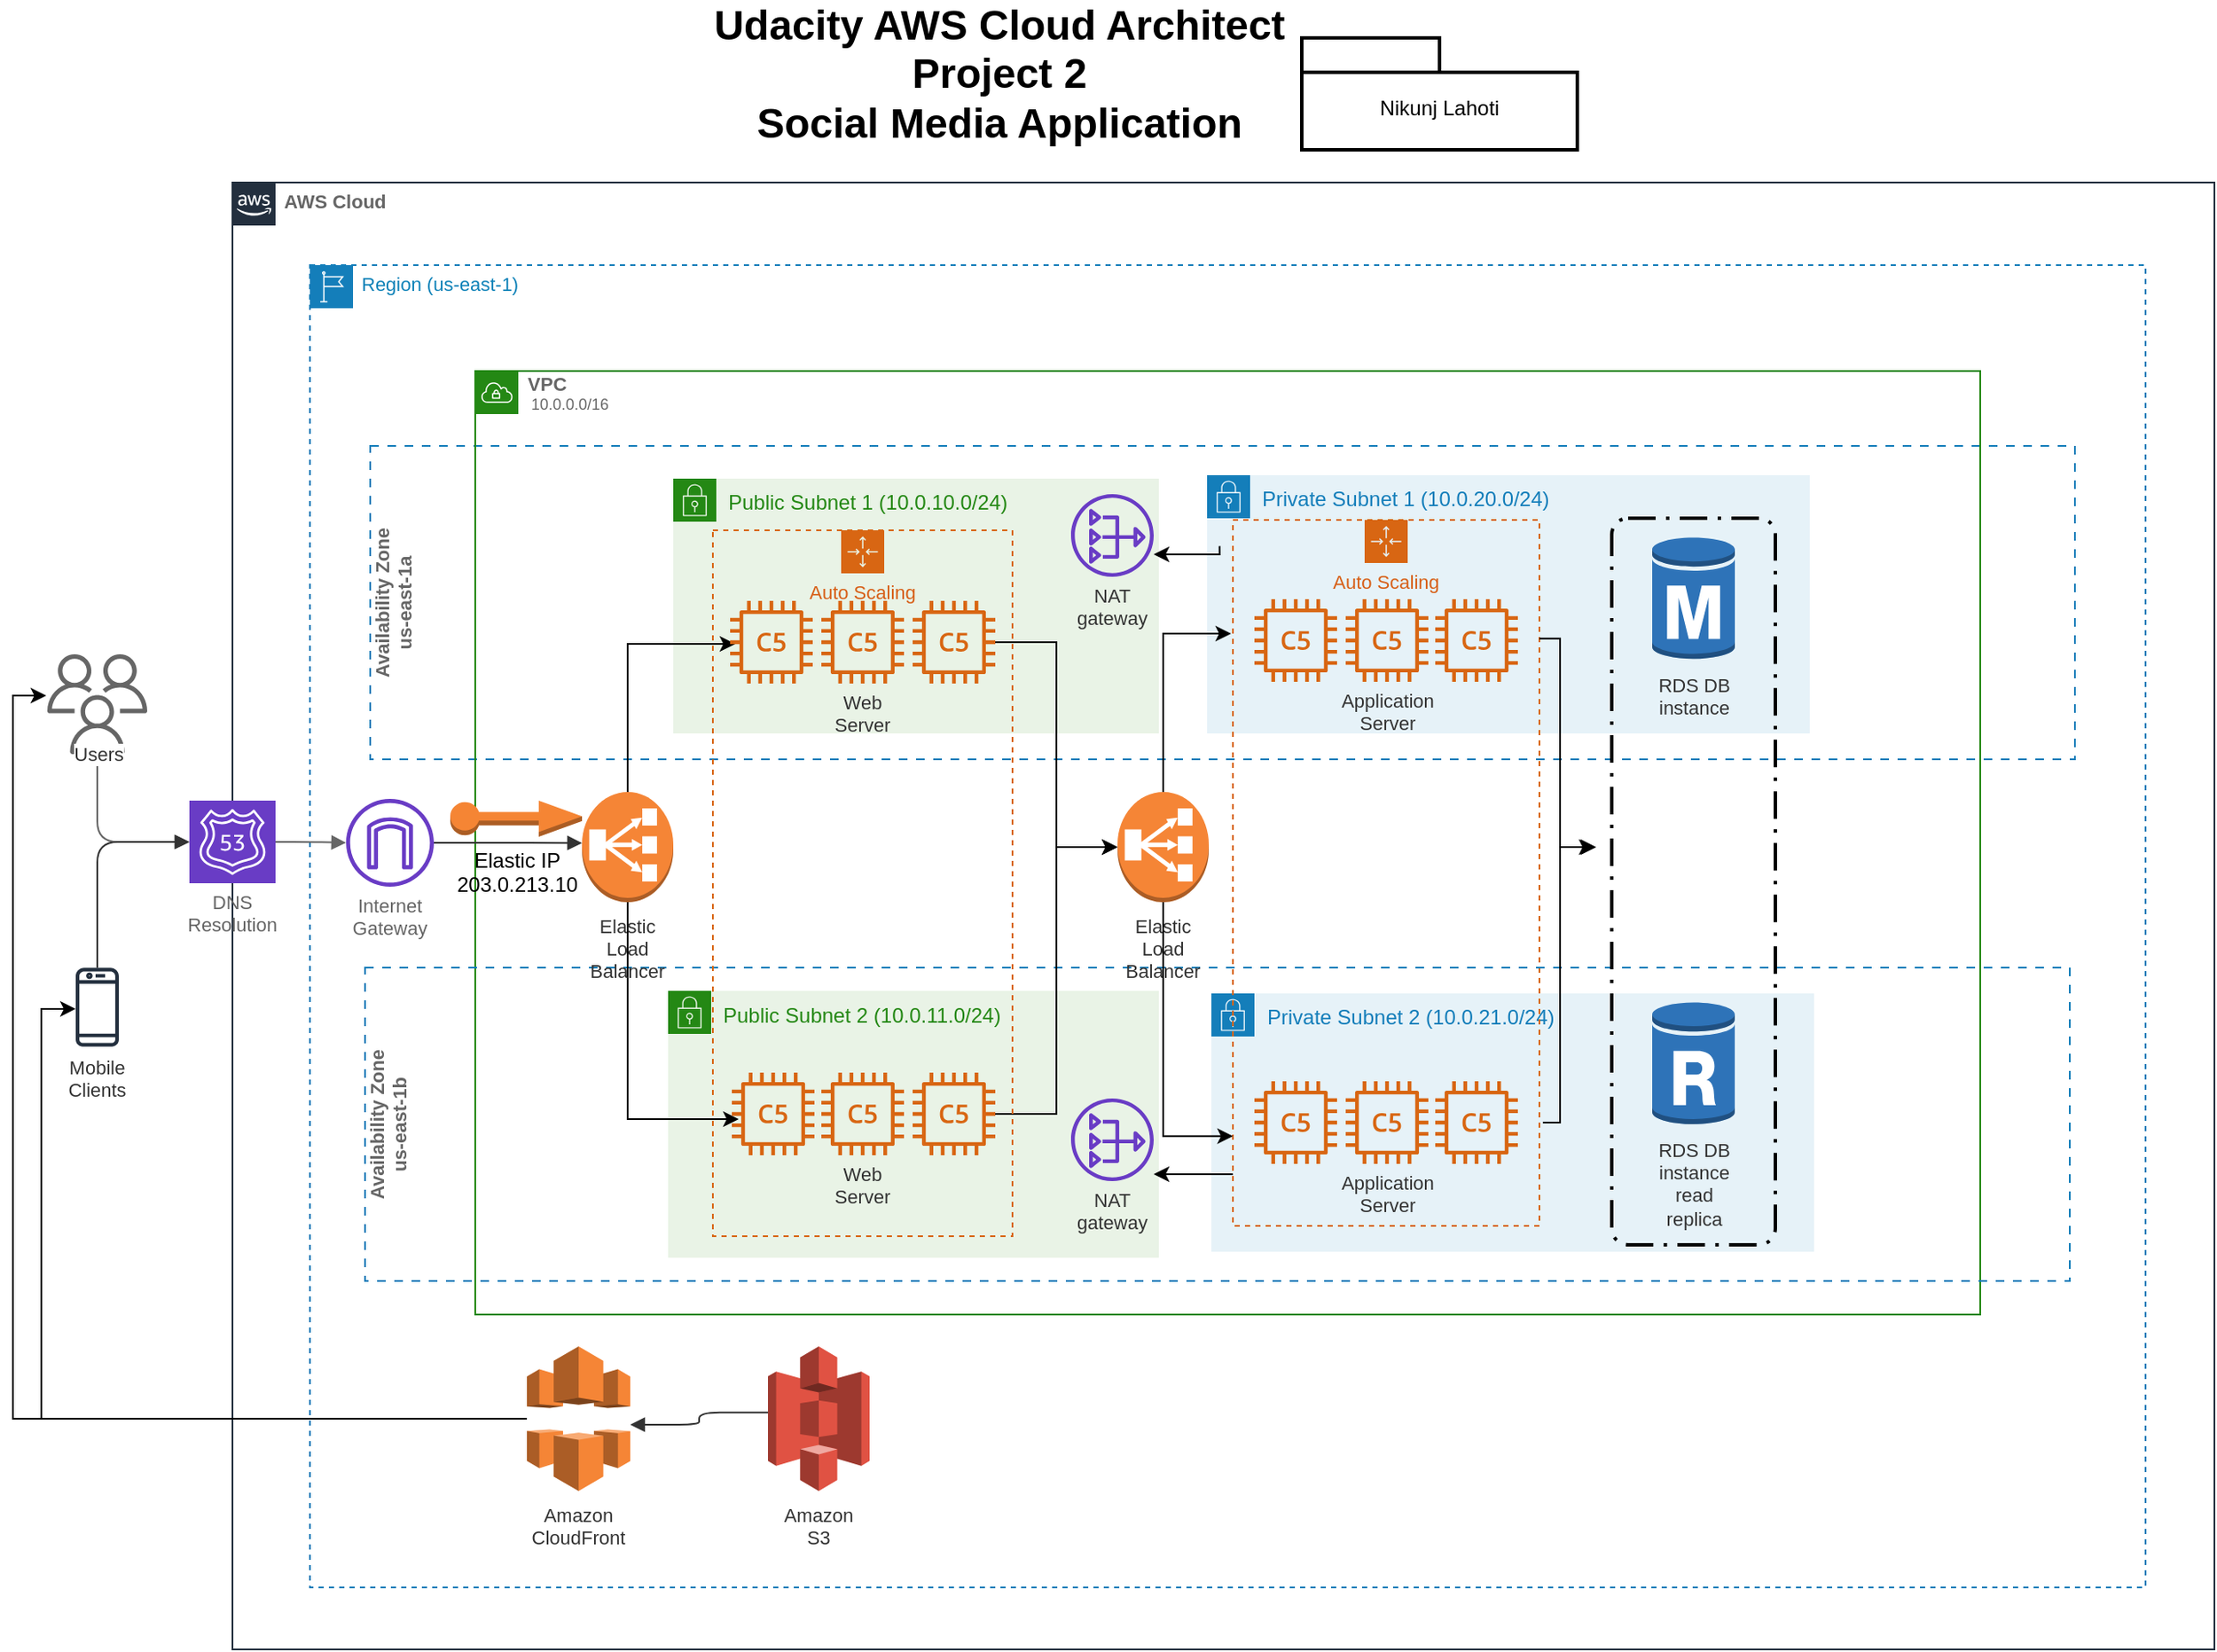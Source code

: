 <mxfile version="13.1.5" type="device"><diagram id="qxD59MQx-to-Ljwut6N5" name="Page-1"><mxGraphModel dx="1038" dy="547" grid="1" gridSize="10" guides="1" tooltips="1" connect="1" arrows="1" fold="1" page="1" pageScale="1" pageWidth="850" pageHeight="1100" math="0" shadow="0"><root><mxCell id="0"/><mxCell id="1" parent="0"/><UserObject label="" lucidchartObjectId="MXm-wslIyknv" id="JJdmO4S8LPMB_QTtlkJ9-4"><mxCell style="html=1;whiteSpace=wrap;verticalAlign=top;fillColor=none;fillOpacity=100;dashed=1;dashPattern=5 5;fontColor=#0E82B8;strokeOpacity=100;strokeColor=#147eba;fontSize=11;align=center;spacing=0;" parent="1" vertex="1"><mxGeometry x="249" y="297" width="990" height="182" as="geometry"/></mxCell></UserObject><mxCell id="JJdmO4S8LPMB_QTtlkJ9-85" value="Private Subnet 2 (10.0.21.0/24)" style="points=[[0,0],[0.25,0],[0.5,0],[0.75,0],[1,0],[1,0.25],[1,0.5],[1,0.75],[1,1],[0.75,1],[0.5,1],[0.25,1],[0,1],[0,0.75],[0,0.5],[0,0.25]];outlineConnect=0;gradientColor=none;html=1;whiteSpace=wrap;fontSize=12;fontStyle=0;shape=mxgraph.aws4.group;grIcon=mxgraph.aws4.group_security_group;grStroke=0;strokeColor=#147EBA;fillColor=#E6F2F8;verticalAlign=top;align=left;spacingLeft=30;fontColor=#147EBA;dashed=0;shadow=0;" parent="1" vertex="1"><mxGeometry x="737.5" y="615" width="350" height="150" as="geometry"/></mxCell><mxCell id="JJdmO4S8LPMB_QTtlkJ9-84" value="Private Subnet 1 (10.0.20.0/24)" style="points=[[0,0],[0.25,0],[0.5,0],[0.75,0],[1,0],[1,0.25],[1,0.5],[1,0.75],[1,1],[0.75,1],[0.5,1],[0.25,1],[0,1],[0,0.75],[0,0.5],[0,0.25]];outlineConnect=0;gradientColor=none;html=1;whiteSpace=wrap;fontSize=12;fontStyle=0;shape=mxgraph.aws4.group;grIcon=mxgraph.aws4.group_security_group;grStroke=0;strokeColor=#147EBA;fillColor=#E6F2F8;verticalAlign=top;align=left;spacingLeft=30;fontColor=#147EBA;dashed=0;shadow=0;" parent="1" vertex="1"><mxGeometry x="735" y="314" width="350" height="150" as="geometry"/></mxCell><UserObject label="Auto Scaling" lucidchartObjectId="De12LmXbQmLd" id="JJdmO4S8LPMB_QTtlkJ9-56"><mxCell style="html=1;whiteSpace=wrap;shape=mxgraph.aws4.groupCenter;grIcon=mxgraph.aws4.group_auto_scaling_group;grStroke=1;verticalAlign=top;fillColor=none;fillOpacity=100;fontColor=#D75F17;spacingTop=25;fillColor=none;fontSize=11;spacing=0;strokeColor=#d86613;strokeOpacity=100;rounded=1;absoluteArcSize=1;arcSize=9.6;dashed=1;part=1;" parent="1" vertex="1"><mxGeometry x="750" y="340" width="178" height="410" as="geometry"/></mxCell></UserObject><UserObject label="&lt;div&gt;&lt;span style=&quot;font-size: 11px ; color: #666666 ; font-weight: bold ; text-align: center&quot;&gt;&amp;nbsp;&amp;nbsp;&amp;nbsp;&amp;nbsp;&amp;nbsp;&amp;nbsp;&amp;nbsp;&amp;nbsp;&amp;nbsp; VPC&lt;/span&gt;&lt;/div&gt;&lt;div&gt;&lt;span style=&quot;font-size: 11px ; color: #666666 ; font-weight: bold ; text-align: center&quot;&gt;&lt;/span&gt;&lt;/div&gt;&lt;div style=&quot;font-size: 9px ; color: #666666 ; text-align: left&quot;&gt;&amp;nbsp;&amp;nbsp;&amp;nbsp;&amp;nbsp;&amp;nbsp;&amp;nbsp;&amp;nbsp;&amp;nbsp;&amp;nbsp;&amp;nbsp;&amp;nbsp;&amp;nbsp; 10.0.0.0/16&lt;/div&gt;" lucidchartObjectId="MXm-Ot4Srksy" id="JJdmO4S8LPMB_QTtlkJ9-20"><mxCell style="html=1;whiteSpace=wrap;shape=mxgraph.aws4.group;grIcon=mxgraph.aws4.group_vpc;verticalAlign=top;align=left;spacingLeft=30;fillOpacity=100;fontColor=#2C8723;fillColor=none;overflow=width;html=1;spacing=0;strokeColor=#248814;strokeOpacity=100;part=1;" parent="1" vertex="1"><mxGeometry x="310" y="253.5" width="874" height="548" as="geometry"/></mxCell></UserObject><mxCell id="JJdmO4S8LPMB_QTtlkJ9-6" value="" style="group;dropTarget=0;" parent="1" vertex="1"><mxGeometry x="170" y="600" width="1066" height="182" as="geometry"/></mxCell><UserObject label="" lucidchartObjectId="MXm-uQ9Fi189" id="JJdmO4S8LPMB_QTtlkJ9-7"><mxCell style="html=1;whiteSpace=wrap;verticalAlign=top;fillColor=none;fillOpacity=100;dashed=1;dashPattern=5 5;fontColor=#0E82B8;strokeOpacity=100;strokeColor=#147eba;fontSize=11;align=center;spacing=0;" parent="JJdmO4S8LPMB_QTtlkJ9-6" vertex="1"><mxGeometry x="76" width="990" height="182" as="geometry"/></mxCell></UserObject><UserObject label="&lt;div&gt;Availability Zone&lt;/div&gt;&lt;div&gt;us-east-1b&lt;br&gt;&lt;/div&gt;" lucidchartObjectId="MXm--cmC_LhQ" id="JJdmO4S8LPMB_QTtlkJ9-8"><mxCell style="html=1;whiteSpace=wrap;;fontSize=11;fontColor=#666666;fontStyle=1;align=center;spacing=3;verticalAlign=bottom;strokeOpacity=0;fillOpacity=0;rotation=-90;fillColor=#ffffff;" parent="JJdmO4S8LPMB_QTtlkJ9-6" vertex="1"><mxGeometry y="76" width="182" height="30" as="geometry"/></mxCell></UserObject><UserObject label="AWS Cloud" lucidchartObjectId="MXm-eiOVp4B~" id="JJdmO4S8LPMB_QTtlkJ9-22"><mxCell style="html=1;whiteSpace=wrap;shape=mxgraph.aws4.group;grIcon=mxgraph.aws4.group_aws_cloud_alt;verticalAlign=top;align=left;spacingLeft=30;fillOpacity=100;fillColor=none;fontSize=11;fontColor=#666666;fontStyle=1;spacing=0;strokeColor=#232f3e;strokeOpacity=100;part=1;" parent="1" vertex="1"><mxGeometry x="169" y="144" width="1151" height="852" as="geometry"/></mxCell></UserObject><UserObject label="Region (us-east-1)" lucidchartObjectId="wNR1oSe7R.fc" id="JJdmO4S8LPMB_QTtlkJ9-27"><mxCell style="html=1;whiteSpace=wrap;shape=mxgraph.aws4.group;grIcon=mxgraph.aws4.group_region;verticalAlign=top;align=left;spacingLeft=30;fillOpacity=100;dashed=1;fontColor=#0E82B8;fillColor=none;fontSize=11;spacing=0;strokeColor=#147eba;strokeOpacity=100;rounded=1;absoluteArcSize=1;arcSize=9.6;part=1;shadow=0;" parent="1" vertex="1"><mxGeometry x="214" y="192" width="1066" height="768" as="geometry"/></mxCell></UserObject><mxCell id="JJdmO4S8LPMB_QTtlkJ9-83" value="Public Subnet 2 (10.0.11.0/24)" style="points=[[0,0],[0.25,0],[0.5,0],[0.75,0],[1,0],[1,0.25],[1,0.5],[1,0.75],[1,1],[0.75,1],[0.5,1],[0.25,1],[0,1],[0,0.75],[0,0.5],[0,0.25]];outlineConnect=0;gradientColor=none;html=1;whiteSpace=wrap;fontSize=12;fontStyle=0;shape=mxgraph.aws4.group;grIcon=mxgraph.aws4.group_security_group;grStroke=0;strokeColor=#248814;fillColor=#E9F3E6;verticalAlign=top;align=left;spacingLeft=30;fontColor=#248814;dashed=0;shadow=0;" parent="1" vertex="1"><mxGeometry x="422" y="613.5" width="285" height="155" as="geometry"/></mxCell><mxCell id="JJdmO4S8LPMB_QTtlkJ9-79" value="Public Subnet 1 (10.0.10.0/24)" style="points=[[0,0],[0.25,0],[0.5,0],[0.75,0],[1,0],[1,0.25],[1,0.5],[1,0.75],[1,1],[0.75,1],[0.5,1],[0.25,1],[0,1],[0,0.75],[0,0.5],[0,0.25]];outlineConnect=0;gradientColor=none;html=1;whiteSpace=wrap;fontSize=12;fontStyle=0;shape=mxgraph.aws4.group;grIcon=mxgraph.aws4.group_security_group;grStroke=0;strokeColor=#248814;fillColor=#E9F3E6;verticalAlign=top;align=left;spacingLeft=30;fontColor=#248814;dashed=0;shadow=0;" parent="1" vertex="1"><mxGeometry x="425" y="316" width="282" height="148" as="geometry"/></mxCell><mxCell id="JJdmO4S8LPMB_QTtlkJ9-15" value="" style="html=1;whiteSpace=wrap;fontSize=11;fontColor=#666666;spacing=0;verticalAlign=top;strokeOpacity=0;fillOpacity=0;fillColor=#000000;" parent="1" vertex="1"><mxGeometry x="735" y="615" width="355" height="152" as="geometry"/></mxCell><UserObject label="" lucidchartObjectId="MXm-I3CPwiWs" id="JJdmO4S8LPMB_QTtlkJ9-1"><mxCell style="html=1;whiteSpace=wrap;shape=mxgraph.aws4.users;labelPosition=center;verticalLabelPosition=bottom;align=center;verticalAlign=top;strokeColor=none;fontSize=11;spacing=0;strokeOpacity=100;fillOpacity=100;fillColor=#666666;" parent="1" vertex="1"><mxGeometry x="61" y="418" width="59" height="58" as="geometry"/></mxCell></UserObject><UserObject label="" lucidchartObjectId="MXm-HUzEW36Z" id="JJdmO4S8LPMB_QTtlkJ9-2"><mxCell style="html=1;jettySize=18;fontSize=11;strokeColor=#666666;strokeOpacity=100;rounded=1;arcSize=24;edgeStyle=orthogonalEdgeStyle;startArrow=none;;endArrow=block;endFill=1;;exitX=1.0;exitY=0.5;exitPerimeter=1;entryX=2.645e-10;entryY=0.5;entryPerimeter=1;" parent="1" source="JJdmO4S8LPMB_QTtlkJ9-24" target="JJdmO4S8LPMB_QTtlkJ9-23" edge="1"><mxGeometry width="100" height="100" relative="1" as="geometry"><Array as="points"/></mxGeometry></mxCell></UserObject><UserObject label="" lucidchartObjectId="MXm-.l14DPWF" id="JJdmO4S8LPMB_QTtlkJ9-17"><mxCell style="html=1;jettySize=18;fontSize=11;strokeColor=#666666;strokeOpacity=100;rounded=1;arcSize=24;edgeStyle=orthogonalEdgeStyle;startArrow=none;;endArrow=block;endFill=1;;exitX=0.5;exitY=1.0;exitPerimeter=1;entryX=0;entryY=0.5;entryPerimeter=1;" parent="1" source="JJdmO4S8LPMB_QTtlkJ9-1" target="JJdmO4S8LPMB_QTtlkJ9-24" edge="1"><mxGeometry width="100" height="100" relative="1" as="geometry"><Array as="points"/></mxGeometry></mxCell></UserObject><mxCell id="JJdmO4S8LPMB_QTtlkJ9-18" value="Users" style="text;html=1;resizable=0;labelBackgroundColor=#ffffff;align=center;verticalAlign=middle;fontColor=#333333;;fontSize=11;" parent="JJdmO4S8LPMB_QTtlkJ9-17" vertex="1"><mxGeometry x="-1" relative="1" as="geometry"/></mxCell><UserObject label="Internet Gateway" lucidchartObjectId="oQQF5V6F-VCk" id="JJdmO4S8LPMB_QTtlkJ9-23"><mxCell style="html=1;whiteSpace=wrap;shape=mxgraph.aws4.internet_gateway;labelPosition=center;verticalLabelPosition=bottom;align=center;verticalAlign=top;strokeColor=none;fontSize=11;fontColor=#666666;spacing=0;strokeOpacity=100;fillColor=#693cc5;" parent="1" vertex="1"><mxGeometry x="235" y="502" width="51" height="51" as="geometry"/></mxCell></UserObject><UserObject label="DNS Resolution" lucidchartObjectId="MqiKYZu94L0x" id="JJdmO4S8LPMB_QTtlkJ9-24"><mxCell style="html=1;whiteSpace=wrap;shape=mxgraph.aws4.resourceIcon;resIcon=mxgraph.aws4.route_53;labelPosition=center;verticalLabelPosition=bottom;align=center;verticalAlign=top;strokeColor=#ffffff;fontSize=11;fontColor=#666666;spacing=0;strokeOpacity=100;fillColor=#693cc5;" parent="1" vertex="1"><mxGeometry x="144" y="503" width="50" height="48" as="geometry"/></mxCell></UserObject><UserObject label="Mobile Clients" lucidchartObjectId="A7S13QysQNgr" id="JJdmO4S8LPMB_QTtlkJ9-29"><mxCell style="html=1;whiteSpace=wrap;shape=mxgraph.aws4.mobile_client;labelPosition=center;verticalLabelPosition=bottom;align=center;verticalAlign=top;strokeColor=none;fontSize=11;fontColor=#333333;spacing=0;strokeOpacity=100;rounded=1;absoluteArcSize=1;arcSize=9.6;fillColor=#232f3e;" parent="1" vertex="1"><mxGeometry x="78" y="599" width="25" height="48" as="geometry"/></mxCell></UserObject><UserObject label="" lucidchartObjectId="H7S1IzKSpIzd" id="JJdmO4S8LPMB_QTtlkJ9-30"><mxCell style="html=1;jettySize=18;fontSize=11;strokeColor=#333333;strokeOpacity=100;rounded=1;arcSize=24;edgeStyle=orthogonalEdgeStyle;startArrow=none;;endArrow=block;endFill=1;;exitX=0.5;exitY=0;exitPerimeter=1;entryX=0;entryY=0.5;entryPerimeter=1;" parent="1" source="JJdmO4S8LPMB_QTtlkJ9-29" target="JJdmO4S8LPMB_QTtlkJ9-24" edge="1"><mxGeometry width="100" height="100" relative="1" as="geometry"><Array as="points"/></mxGeometry></mxCell></UserObject><mxCell id="JJdmO4S8LPMB_QTtlkJ9-93" style="edgeStyle=orthogonalEdgeStyle;rounded=0;orthogonalLoop=1;jettySize=auto;html=1;entryX=0;entryY=0.521;entryDx=0;entryDy=0;entryPerimeter=0;startArrow=none;startFill=0;endArrow=classic;endFill=1;" parent="1" source="JJdmO4S8LPMB_QTtlkJ9-31" target="JJdmO4S8LPMB_QTtlkJ9-29" edge="1"><mxGeometry relative="1" as="geometry"/></mxCell><mxCell id="JJdmO4S8LPMB_QTtlkJ9-94" style="edgeStyle=orthogonalEdgeStyle;rounded=0;orthogonalLoop=1;jettySize=auto;html=1;entryX=-0.011;entryY=0.414;entryDx=0;entryDy=0;entryPerimeter=0;startArrow=none;startFill=0;endArrow=classic;endFill=1;" parent="1" source="JJdmO4S8LPMB_QTtlkJ9-31" target="JJdmO4S8LPMB_QTtlkJ9-1" edge="1"><mxGeometry relative="1" as="geometry"/></mxCell><UserObject label="Amazon CloudFront" lucidchartObjectId="O~S15tCGxQm-" id="JJdmO4S8LPMB_QTtlkJ9-31"><mxCell style="html=1;whiteSpace=wrap;shape=mxgraph.aws3.cloudfront;labelPosition=center;verticalLabelPosition=bottom;align=center;verticalAlign=top;fontSize=11;fontColor=#333333;spacing=3;strokeColor=#333333;strokeOpacity=100;rounded=1;absoluteArcSize=1;arcSize=9.6;fillColor=#f58536;" parent="1" vertex="1"><mxGeometry x="340" y="820" width="60" height="84" as="geometry"/></mxCell></UserObject><UserObject label="Amazon S3" lucidchartObjectId="PaT1mMSWJJp_" id="JJdmO4S8LPMB_QTtlkJ9-32"><mxCell style="html=1;whiteSpace=wrap;shape=mxgraph.aws3.s3;labelPosition=center;verticalLabelPosition=bottom;align=center;verticalAlign=top;fontSize=11;fontColor=#333333;spacing=3;strokeColor=#333333;strokeOpacity=100;rounded=1;absoluteArcSize=1;arcSize=9.6;fillColor=#e05243;" parent="1" vertex="1"><mxGeometry x="480" y="820" width="59" height="84" as="geometry"/></mxCell></UserObject><UserObject label="" lucidchartObjectId="FbT1Lkf~_DYY" id="JJdmO4S8LPMB_QTtlkJ9-33"><mxCell style="html=1;jettySize=18;fontSize=11;strokeColor=#333333;strokeOpacity=100;rounded=1;arcSize=24;edgeStyle=orthogonalEdgeStyle;startArrow=none;;endArrow=block;endFill=1;;exitX=0;exitY=0.457;exitPerimeter=1;entryX=0.998;entryY=0.541;entryPerimeter=1;" parent="1" source="JJdmO4S8LPMB_QTtlkJ9-32" target="JJdmO4S8LPMB_QTtlkJ9-31" edge="1"><mxGeometry width="100" height="100" relative="1" as="geometry"><Array as="points"/></mxGeometry></mxCell></UserObject><mxCell id="JJdmO4S8LPMB_QTtlkJ9-63" style="edgeStyle=orthogonalEdgeStyle;rounded=0;orthogonalLoop=1;jettySize=auto;html=1;exitX=0.5;exitY=1;exitDx=0;exitDy=0;exitPerimeter=0;entryX=0.083;entryY=0.563;entryDx=0;entryDy=0;entryPerimeter=0;" parent="1" source="JJdmO4S8LPMB_QTtlkJ9-36" target="JJdmO4S8LPMB_QTtlkJ9-41" edge="1"><mxGeometry relative="1" as="geometry"><Array as="points"><mxPoint x="399" y="688"/></Array></mxGeometry></mxCell><mxCell id="JJdmO4S8LPMB_QTtlkJ9-69" style="edgeStyle=orthogonalEdgeStyle;rounded=0;orthogonalLoop=1;jettySize=auto;html=1;entryX=0.063;entryY=0.521;entryDx=0;entryDy=0;entryPerimeter=0;" parent="1" source="JJdmO4S8LPMB_QTtlkJ9-36" target="JJdmO4S8LPMB_QTtlkJ9-38" edge="1"><mxGeometry relative="1" as="geometry"><Array as="points"><mxPoint x="399" y="412"/></Array></mxGeometry></mxCell><UserObject label="Elastic Load Balancer" lucidchartObjectId="7kT1Us8qnygG" id="JJdmO4S8LPMB_QTtlkJ9-36"><mxCell style="html=1;whiteSpace=wrap;shape=mxgraph.aws3.classic_load_balancer;labelPosition=center;verticalLabelPosition=bottom;align=center;verticalAlign=top;fontSize=11;fontColor=#333333;spacing=3;strokeColor=#333333;strokeOpacity=100;rounded=1;absoluteArcSize=1;arcSize=9.6;fillColor=#f58536;" parent="1" vertex="1"><mxGeometry x="372" y="498" width="53" height="64" as="geometry"/></mxCell></UserObject><UserObject label="" lucidchartObjectId="YrT1svvMGflC" id="JJdmO4S8LPMB_QTtlkJ9-37"><mxCell style="html=1;jettySize=18;fontSize=11;strokeColor=#333333;strokeOpacity=100;rounded=1;arcSize=24;edgeStyle=orthogonalEdgeStyle;startArrow=none;;endArrow=block;endFill=1;;exitX=1.0;exitY=0.5;exitPerimeter=1;entryX=0.003;entryY=0.463;entryPerimeter=1;" parent="1" source="JJdmO4S8LPMB_QTtlkJ9-23" target="JJdmO4S8LPMB_QTtlkJ9-36" edge="1"><mxGeometry width="100" height="100" relative="1" as="geometry"><Array as="points"/></mxGeometry></mxCell></UserObject><UserObject label="" lucidchartObjectId="~a12v8oI3ZUb" id="JJdmO4S8LPMB_QTtlkJ9-38"><mxCell style="html=1;whiteSpace=wrap;shape=mxgraph.aws4.c5_instance;verticalLabelPosition=bottom;align=center;verticalAlign=top;strokeColor=none;fontSize=11;spacing=0;strokeOpacity=100;rounded=1;absoluteArcSize=1;arcSize=9.6;fillColor=#d86613;" parent="1" vertex="1"><mxGeometry x="458" y="387" width="48" height="48" as="geometry"/></mxCell></UserObject><UserObject label="Web Server" lucidchartObjectId="eb12d_vtstp0" id="JJdmO4S8LPMB_QTtlkJ9-39"><mxCell style="html=1;whiteSpace=wrap;shape=mxgraph.aws4.c5_instance;verticalLabelPosition=bottom;align=center;verticalAlign=top;strokeColor=none;fontSize=11;fontColor=#333333;spacing=0;strokeOpacity=100;rounded=1;absoluteArcSize=1;arcSize=9.6;fillColor=#d86613;" parent="1" vertex="1"><mxGeometry x="511" y="387" width="48" height="48" as="geometry"/></mxCell></UserObject><mxCell id="JJdmO4S8LPMB_QTtlkJ9-65" style="edgeStyle=orthogonalEdgeStyle;rounded=0;orthogonalLoop=1;jettySize=auto;html=1;entryX=0;entryY=0.5;entryDx=0;entryDy=0;entryPerimeter=0;" parent="1" source="JJdmO4S8LPMB_QTtlkJ9-40" target="JJdmO4S8LPMB_QTtlkJ9-50" edge="1"><mxGeometry relative="1" as="geometry"/></mxCell><UserObject label="" lucidchartObjectId="jb12BbLBVUEh" id="JJdmO4S8LPMB_QTtlkJ9-40"><mxCell style="html=1;whiteSpace=wrap;shape=mxgraph.aws4.c5_instance;verticalLabelPosition=bottom;align=center;verticalAlign=top;strokeColor=none;fontSize=11;spacing=0;strokeOpacity=100;rounded=1;absoluteArcSize=1;arcSize=9.6;fillColor=#d86613;" parent="1" vertex="1"><mxGeometry x="564" y="387" width="48" height="48" as="geometry"/></mxCell></UserObject><UserObject label="" lucidchartObjectId="Hb12KTy1~5vH" id="JJdmO4S8LPMB_QTtlkJ9-41"><mxCell style="html=1;whiteSpace=wrap;shape=mxgraph.aws4.c5_instance;verticalLabelPosition=bottom;align=center;verticalAlign=top;strokeColor=none;fontSize=11;spacing=0;strokeOpacity=100;rounded=1;absoluteArcSize=1;arcSize=9.6;fillColor=#d86613;" parent="1" vertex="1"><mxGeometry x="459" y="661" width="48" height="48" as="geometry"/></mxCell></UserObject><UserObject label="Web Server" lucidchartObjectId="Hb12Jn~bMS1P" id="JJdmO4S8LPMB_QTtlkJ9-42"><mxCell style="html=1;whiteSpace=wrap;shape=mxgraph.aws4.c5_instance;verticalLabelPosition=bottom;align=center;verticalAlign=top;strokeColor=none;fontSize=11;fontColor=#333333;spacing=0;strokeOpacity=100;rounded=1;absoluteArcSize=1;arcSize=9.6;fillColor=#d86613;" parent="1" vertex="1"><mxGeometry x="511" y="661" width="48" height="48" as="geometry"/></mxCell></UserObject><mxCell id="JJdmO4S8LPMB_QTtlkJ9-68" style="edgeStyle=orthogonalEdgeStyle;rounded=0;orthogonalLoop=1;jettySize=auto;html=1;entryX=0;entryY=0.5;entryDx=0;entryDy=0;entryPerimeter=0;" parent="1" source="JJdmO4S8LPMB_QTtlkJ9-43" target="JJdmO4S8LPMB_QTtlkJ9-50" edge="1"><mxGeometry relative="1" as="geometry"/></mxCell><UserObject label="" lucidchartObjectId="Hb12cE.pW9.P" id="JJdmO4S8LPMB_QTtlkJ9-43"><mxCell style="html=1;whiteSpace=wrap;shape=mxgraph.aws4.c5_instance;verticalLabelPosition=bottom;align=center;verticalAlign=top;strokeColor=none;fontSize=11;spacing=0;strokeOpacity=100;rounded=1;absoluteArcSize=1;arcSize=9.6;fillColor=#d86613;" parent="1" vertex="1"><mxGeometry x="564" y="661" width="48" height="48" as="geometry"/></mxCell></UserObject><UserObject label="Elastic Load Balancer" lucidchartObjectId="Mc12V3pRt3rE" id="JJdmO4S8LPMB_QTtlkJ9-50"><mxCell style="html=1;whiteSpace=wrap;shape=mxgraph.aws3.classic_load_balancer;labelPosition=center;verticalLabelPosition=bottom;align=center;verticalAlign=top;fontSize=11;fontColor=#333333;spacing=3;strokeColor=#333333;strokeOpacity=100;rounded=1;absoluteArcSize=1;arcSize=9.6;fillColor=#f58536;" parent="1" vertex="1"><mxGeometry x="683" y="498" width="53" height="64" as="geometry"/></mxCell></UserObject><UserObject label="NAT gateway" lucidchartObjectId="n5S1-AJlkQl6" id="JJdmO4S8LPMB_QTtlkJ9-70"><mxCell style="html=1;whiteSpace=wrap;shape=mxgraph.aws4.nat_gateway;labelPosition=center;verticalLabelPosition=bottom;align=center;verticalAlign=top;strokeColor=none;fontSize=11;fontColor=#333333;spacing=0;strokeOpacity=100;rounded=1;absoluteArcSize=1;arcSize=9.6;fillColor=#693cc5;" parent="1" vertex="1"><mxGeometry x="656" y="676" width="48" height="48" as="geometry"/></mxCell></UserObject><UserObject label="NAT gateway" lucidchartObjectId="n5S1-AJlkQl6" id="JJdmO4S8LPMB_QTtlkJ9-28"><mxCell style="html=1;whiteSpace=wrap;shape=mxgraph.aws4.nat_gateway;labelPosition=center;verticalLabelPosition=bottom;align=center;verticalAlign=top;strokeColor=none;fontSize=11;fontColor=#333333;spacing=0;strokeOpacity=100;rounded=1;absoluteArcSize=1;arcSize=9.6;fillColor=#693cc5;" parent="1" vertex="1"><mxGeometry x="656" y="325" width="48" height="48" as="geometry"/></mxCell></UserObject><mxCell id="JJdmO4S8LPMB_QTtlkJ9-9" value="" style="html=1;whiteSpace=wrap;fontSize=11;fontColor=#666666;spacing=0;verticalAlign=top;strokeOpacity=0;fillOpacity=0;fillColor=#000000;" parent="1" vertex="1"><mxGeometry x="427" y="312" width="277" height="152" as="geometry"/></mxCell><mxCell id="JJdmO4S8LPMB_QTtlkJ9-71" value="" style="rounded=1;arcSize=10;dashed=1;fillColor=none;gradientColor=none;dashPattern=8 3 1 3;strokeWidth=2;" parent="1" vertex="1"><mxGeometry x="970" y="339" width="95" height="422" as="geometry"/></mxCell><UserObject label="RDS DB instance" lucidchartObjectId="CfT1RcqabcMT" id="JJdmO4S8LPMB_QTtlkJ9-34"><mxCell style="html=1;whiteSpace=wrap;shape=mxgraph.aws3.rds_db_instance;labelPosition=center;verticalLabelPosition=bottom;align=center;verticalAlign=top;fontSize=11;fontColor=#333333;spacing=3;strokeColor=#333333;strokeOpacity=100;rounded=1;absoluteArcSize=1;arcSize=9.6;fillColor=#2e73b8;" parent="1" vertex="1"><mxGeometry x="993.5" y="349" width="48" height="73" as="geometry"/></mxCell></UserObject><UserObject label="" lucidchartObjectId="Qb12ub_uIfHV" id="JJdmO4S8LPMB_QTtlkJ9-46"><mxCell style="html=1;whiteSpace=wrap;shape=mxgraph.aws4.c5_instance;verticalLabelPosition=bottom;align=center;verticalAlign=top;strokeColor=none;fontSize=11;spacing=0;strokeOpacity=100;rounded=1;absoluteArcSize=1;arcSize=9.6;fillColor=#d86613;" parent="1" vertex="1"><mxGeometry x="867.5" y="386" width="48" height="48" as="geometry"/></mxCell></UserObject><UserObject label="Application Server" lucidchartObjectId="Qb12LfkzQSM6" id="JJdmO4S8LPMB_QTtlkJ9-45"><mxCell style="html=1;whiteSpace=wrap;shape=mxgraph.aws4.c5_instance;verticalLabelPosition=bottom;align=center;verticalAlign=top;strokeColor=none;fontSize=11;fontColor=#333333;spacing=0;strokeOpacity=100;rounded=1;absoluteArcSize=1;arcSize=9.6;fillColor=#d86613;" parent="1" vertex="1"><mxGeometry x="815.5" y="386" width="48" height="48" as="geometry"/></mxCell></UserObject><UserObject label="" lucidchartObjectId="-b121q8r-jce" id="JJdmO4S8LPMB_QTtlkJ9-47"><mxCell style="html=1;whiteSpace=wrap;shape=mxgraph.aws4.c5_instance;verticalLabelPosition=bottom;align=center;verticalAlign=top;strokeColor=none;fontSize=11;spacing=0;strokeOpacity=100;rounded=1;absoluteArcSize=1;arcSize=9.6;fillColor=#d86613;" parent="1" vertex="1"><mxGeometry x="762.5" y="666" width="48" height="48" as="geometry"/></mxCell></UserObject><UserObject label="Application Server" lucidchartObjectId="-b12nF5Ydkma" id="JJdmO4S8LPMB_QTtlkJ9-48"><mxCell style="html=1;whiteSpace=wrap;shape=mxgraph.aws4.c5_instance;verticalLabelPosition=bottom;align=center;verticalAlign=top;strokeColor=none;fontSize=11;fontColor=#333333;spacing=0;strokeOpacity=100;rounded=1;absoluteArcSize=1;arcSize=9.6;fillColor=#d86613;" parent="1" vertex="1"><mxGeometry x="815.5" y="666" width="48" height="48" as="geometry"/></mxCell></UserObject><UserObject label="" lucidchartObjectId="-b128q1JgP_o" id="JJdmO4S8LPMB_QTtlkJ9-49"><mxCell style="html=1;whiteSpace=wrap;shape=mxgraph.aws4.c5_instance;verticalLabelPosition=bottom;align=center;verticalAlign=top;strokeColor=none;fontSize=11;spacing=0;strokeOpacity=100;rounded=1;absoluteArcSize=1;arcSize=9.6;fillColor=#d86613;" parent="1" vertex="1"><mxGeometry x="867.5" y="666" width="48" height="48" as="geometry"/></mxCell></UserObject><mxCell id="JJdmO4S8LPMB_QTtlkJ9-77" style="edgeStyle=orthogonalEdgeStyle;rounded=0;orthogonalLoop=1;jettySize=auto;html=1;entryX=0.417;entryY=0.219;entryDx=0;entryDy=0;entryPerimeter=0;startArrow=classic;startFill=1;endArrow=none;endFill=0;" parent="1" source="JJdmO4S8LPMB_QTtlkJ9-28" edge="1"><mxGeometry relative="1" as="geometry"><mxPoint x="742.262" y="355.192" as="targetPoint"/><Array as="points"><mxPoint x="740" y="360"/><mxPoint x="740" y="360"/></Array></mxGeometry></mxCell><UserObject label="RDS DB instance read replica" lucidchartObjectId="HiT1PMwQGYXq" id="JJdmO4S8LPMB_QTtlkJ9-35"><mxCell style="html=1;whiteSpace=wrap;shape=mxgraph.aws3.rds_db_instance_read_replica;labelPosition=center;verticalLabelPosition=bottom;align=center;verticalAlign=top;fontSize=11;fontColor=#333333;spacing=3;strokeColor=#333333;strokeOpacity=100;rounded=1;absoluteArcSize=1;arcSize=9.6;fillColor=#2e73b8;" parent="1" vertex="1"><mxGeometry x="993.5" y="619" width="48" height="73" as="geometry"/></mxCell></UserObject><mxCell id="JJdmO4S8LPMB_QTtlkJ9-78" style="edgeStyle=orthogonalEdgeStyle;rounded=0;orthogonalLoop=1;jettySize=auto;html=1;startArrow=classic;startFill=1;endArrow=none;endFill=0;" parent="1" source="JJdmO4S8LPMB_QTtlkJ9-70" edge="1"><mxGeometry relative="1" as="geometry"><mxPoint x="750" y="720" as="targetPoint"/><Array as="points"><mxPoint x="750" y="720"/></Array></mxGeometry></mxCell><mxCell id="JJdmO4S8LPMB_QTtlkJ9-86" style="edgeStyle=orthogonalEdgeStyle;rounded=0;orthogonalLoop=1;jettySize=auto;html=1;exitX=0.5;exitY=0;exitDx=0;exitDy=0;exitPerimeter=0;entryX=-0.006;entryY=0.161;entryDx=0;entryDy=0;entryPerimeter=0;startArrow=none;startFill=0;endArrow=classic;endFill=1;" parent="1" source="JJdmO4S8LPMB_QTtlkJ9-50" target="JJdmO4S8LPMB_QTtlkJ9-56" edge="1"><mxGeometry relative="1" as="geometry"><Array as="points"><mxPoint x="710" y="406"/></Array></mxGeometry></mxCell><mxCell id="JJdmO4S8LPMB_QTtlkJ9-87" style="edgeStyle=orthogonalEdgeStyle;rounded=0;orthogonalLoop=1;jettySize=auto;html=1;entryX=0;entryY=0.873;entryDx=0;entryDy=0;entryPerimeter=0;startArrow=none;startFill=0;endArrow=classic;endFill=1;" parent="1" source="JJdmO4S8LPMB_QTtlkJ9-50" target="JJdmO4S8LPMB_QTtlkJ9-56" edge="1"><mxGeometry relative="1" as="geometry"><Array as="points"><mxPoint x="710" y="698"/></Array></mxGeometry></mxCell><mxCell id="JJdmO4S8LPMB_QTtlkJ9-96" style="edgeStyle=orthogonalEdgeStyle;rounded=0;orthogonalLoop=1;jettySize=auto;html=1;startArrow=none;startFill=0;endArrow=classic;endFill=1;exitX=1;exitY=0.168;exitDx=0;exitDy=0;exitPerimeter=0;" parent="1" source="JJdmO4S8LPMB_QTtlkJ9-56" edge="1"><mxGeometry relative="1" as="geometry"><mxPoint x="961" y="530" as="targetPoint"/><Array as="points"><mxPoint x="940" y="409"/><mxPoint x="940" y="530"/><mxPoint x="961" y="530"/></Array></mxGeometry></mxCell><mxCell id="JJdmO4S8LPMB_QTtlkJ9-75" style="edgeStyle=orthogonalEdgeStyle;rounded=0;orthogonalLoop=1;jettySize=auto;html=1;" parent="1" edge="1"><mxGeometry relative="1" as="geometry"><mxPoint x="960" y="530" as="targetPoint"/><mxPoint x="930" y="690" as="sourcePoint"/><Array as="points"><mxPoint x="940" y="690"/><mxPoint x="940" y="530"/></Array></mxGeometry></mxCell><mxCell id="JJdmO4S8LPMB_QTtlkJ9-89" value="&lt;div&gt;Udacity AWS Cloud Architect&lt;/div&gt;&lt;div&gt;Project 2&lt;/div&gt;&lt;div&gt;&lt;div&gt;Social Media Application&lt;/div&gt;&lt;div&gt;&lt;br&gt;&lt;br&gt;&lt;/div&gt;&lt;/div&gt;" style="text;strokeColor=none;fillColor=none;html=1;fontSize=24;fontStyle=1;verticalAlign=middle;align=center;shadow=0;" parent="1" vertex="1"><mxGeometry x="564" y="90" width="100" height="40" as="geometry"/></mxCell><UserObject label="Auto Scaling" lucidchartObjectId="De12LmXbQmLd" id="JJdmO4S8LPMB_QTtlkJ9-52"><mxCell style="html=1;whiteSpace=wrap;shape=mxgraph.aws4.groupCenter;grIcon=mxgraph.aws4.group_auto_scaling_group;grStroke=1;verticalAlign=top;fillColor=none;fillOpacity=100;fontColor=#D75F17;spacingTop=25;fillColor=none;fontSize=11;spacing=0;strokeColor=#d86613;strokeOpacity=100;rounded=1;absoluteArcSize=1;arcSize=9.6;dashed=1;part=1;" parent="1" vertex="1"><mxGeometry x="448" y="346" width="174" height="410.0" as="geometry"/></mxCell></UserObject><mxCell id="JJdmO4S8LPMB_QTtlkJ9-95" value="&lt;div&gt;&lt;br&gt;&lt;/div&gt;&lt;div&gt;Nikunj Lahoti&lt;/div&gt;" style="shape=folder;tabWidth=80;tabHeight=20;tabPosition=left;strokeWidth=2;html=1;whiteSpace=wrap;align=center;shadow=0;fillColor=none;" parent="1" vertex="1"><mxGeometry x="790" y="60" width="160" height="65" as="geometry"/></mxCell><mxCell id="PjKQQ2xYK0eTX_0S81zc-3" value="&lt;div&gt;Elastic IP&lt;/div&gt;&lt;div&gt;203.0.213.10&lt;br&gt;&lt;/div&gt;" style="outlineConnect=0;dashed=0;verticalLabelPosition=bottom;verticalAlign=top;align=center;html=1;shape=mxgraph.aws3.elastic_ip;fillColor=#F58534;gradientColor=none;" vertex="1" parent="1"><mxGeometry x="295.5" y="503" width="76.5" height="21" as="geometry"/></mxCell><UserObject label="" lucidchartObjectId="Qb1269qOaOqp" id="JJdmO4S8LPMB_QTtlkJ9-44"><mxCell style="html=1;whiteSpace=wrap;shape=mxgraph.aws4.c5_instance;verticalLabelPosition=bottom;align=center;verticalAlign=top;strokeColor=none;fontSize=11;spacing=0;strokeOpacity=100;rounded=1;absoluteArcSize=1;arcSize=9.6;fillColor=#d86613;" parent="1" vertex="1"><mxGeometry x="762.5" y="386" width="48" height="48" as="geometry"/></mxCell></UserObject><UserObject label="&lt;div&gt;Availability Zone&lt;/div&gt;&lt;div&gt;us-east-1a&lt;/div&gt;" lucidchartObjectId="MXm-uNk9Pf3." id="JJdmO4S8LPMB_QTtlkJ9-5"><mxCell style="html=1;whiteSpace=wrap;;fontSize=11;fontColor=#666666;fontStyle=1;align=center;spacing=3;verticalAlign=bottom;strokeOpacity=0;fillOpacity=0;rotation=-90;fillColor=#ffffff;" parent="1" vertex="1"><mxGeometry x="173" y="373" width="182" height="30" as="geometry"/></mxCell></UserObject></root></mxGraphModel></diagram></mxfile>